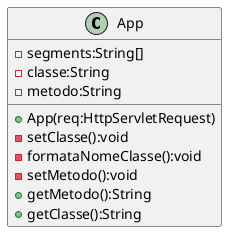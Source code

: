 @startuml


class App {
    
    -segments:String[]
    -classe:String
    -metodo:String
    
    
    +App(req:HttpServletRequest)
    -setClasse():void
    -formataNomeClasse():void
    -setMetodo():void
    +getMetodo():String
    +getClasse():String 

}

@enduml